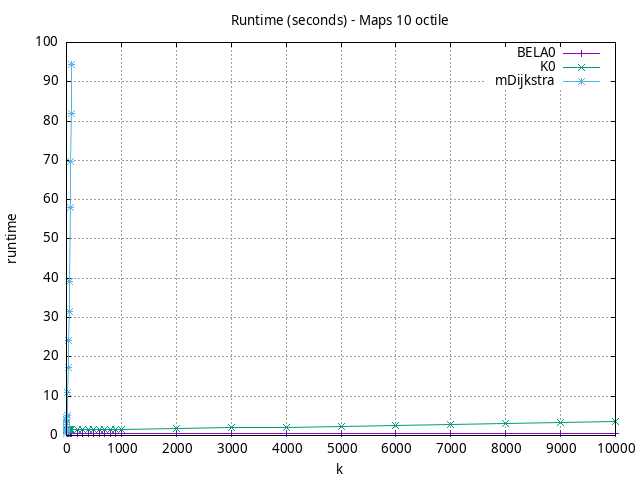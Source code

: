 #!/usr/bin/gnuplot
# -*- coding: utf-8 -*-
#
# results/maps/octile/10/random512-10.brute-force.octile.runtime.gnuplot
#
# Started on 04/07/2024 21:44:19
# Author: Carlos Linares López
set grid
set xlabel "k"
set ylabel "runtime"

set title "Runtime (seconds) - Maps 10 octile"

set terminal png enhanced font "Ariel,10"
set output 'random512-10.brute-force.octile.runtime.png'

plot "-" title "BELA0"      with linesp, "-" title "K0"      with linesp, "-" title "mDijkstra"      with linesp

	1 0.46465593000000005
	2 0.4647529
	3 0.46496571
	4 0.47002183
	5 0.46635089999999996
	6 0.4670344099999999
	7 0.47295360000000003
	8 0.47018487
	9 0.46632189
	10 0.46203004
	20 0.46221166999999996
	30 0.46623679999999995
	40 0.46657831
	50 0.4682392999999999
	60 0.46621704
	70 0.46767566999999993
	80 0.47012683000000005
	90 0.46971853
	100 0.4670805
	200 0.46954388
	300 0.4697148
	400 0.47106127000000003
	500 0.47112249
	600 0.47602073000000006
	700 0.47483243
	800 0.47263315999999994
	900 0.47398617000000004
	1000 0.47331052
	2000 0.4786362900000001
	3000 0.48500361999999997
	4000 0.4928401399999999
	5000 0.5076429200000001
	6000 0.52116321
	7000 0.52285943
	8000 0.51615961
	9000 0.53741948
	10000 0.54900982
end
	1 1.5011763
	2 1.4932780000000003
	3 1.5009924
	4 1.5027707
	5 1.5041226
	6 1.5046480000000004
	7 1.5058248000000003
	8 1.5059535999999993
	9 1.5068674000000002
	10 1.5012933000000004
	20 1.504849
	30 1.5082414
	40 1.5087788999999998
	50 1.5115325999999998
	60 1.5133721
	70 1.5154274000000003
	80 1.5184608999999998
	90 1.5207058
	100 1.5154509000000003
	200 1.5330337000000003
	300 1.5471930999999999
	400 1.5536377000000001
	500 1.5670264
	600 1.5797658
	700 1.5921063000000002
	800 1.6056727000000002
	900 1.6185858
	1000 1.6241452000000003
	2000 1.7670412999999998
	3000 1.933293
	4000 2.1206111999999995
	5000 2.3253467999999997
	6000 2.5404996
	7000 2.7671817000000005
	8000 3.0000642999999996
	9000 3.2376832
	10000 3.4837749
end
	1 0.5176083199999999
	2 0.9578310200000001
	3 1.3665086
	4 1.7957957999999998
	5 2.3332819999999996
	6 2.8539971999999993
	7 3.4075099
	8 4.045026399999999
	9 4.4998478
	10 5.0588659
	20 11.031847
	30 17.200132999999997
	40 24.296803
	50 31.551036000000003
	60 39.152069
	70 58.08359999999999
	80 69.662183
	90 81.81345
	100 94.431723
end
